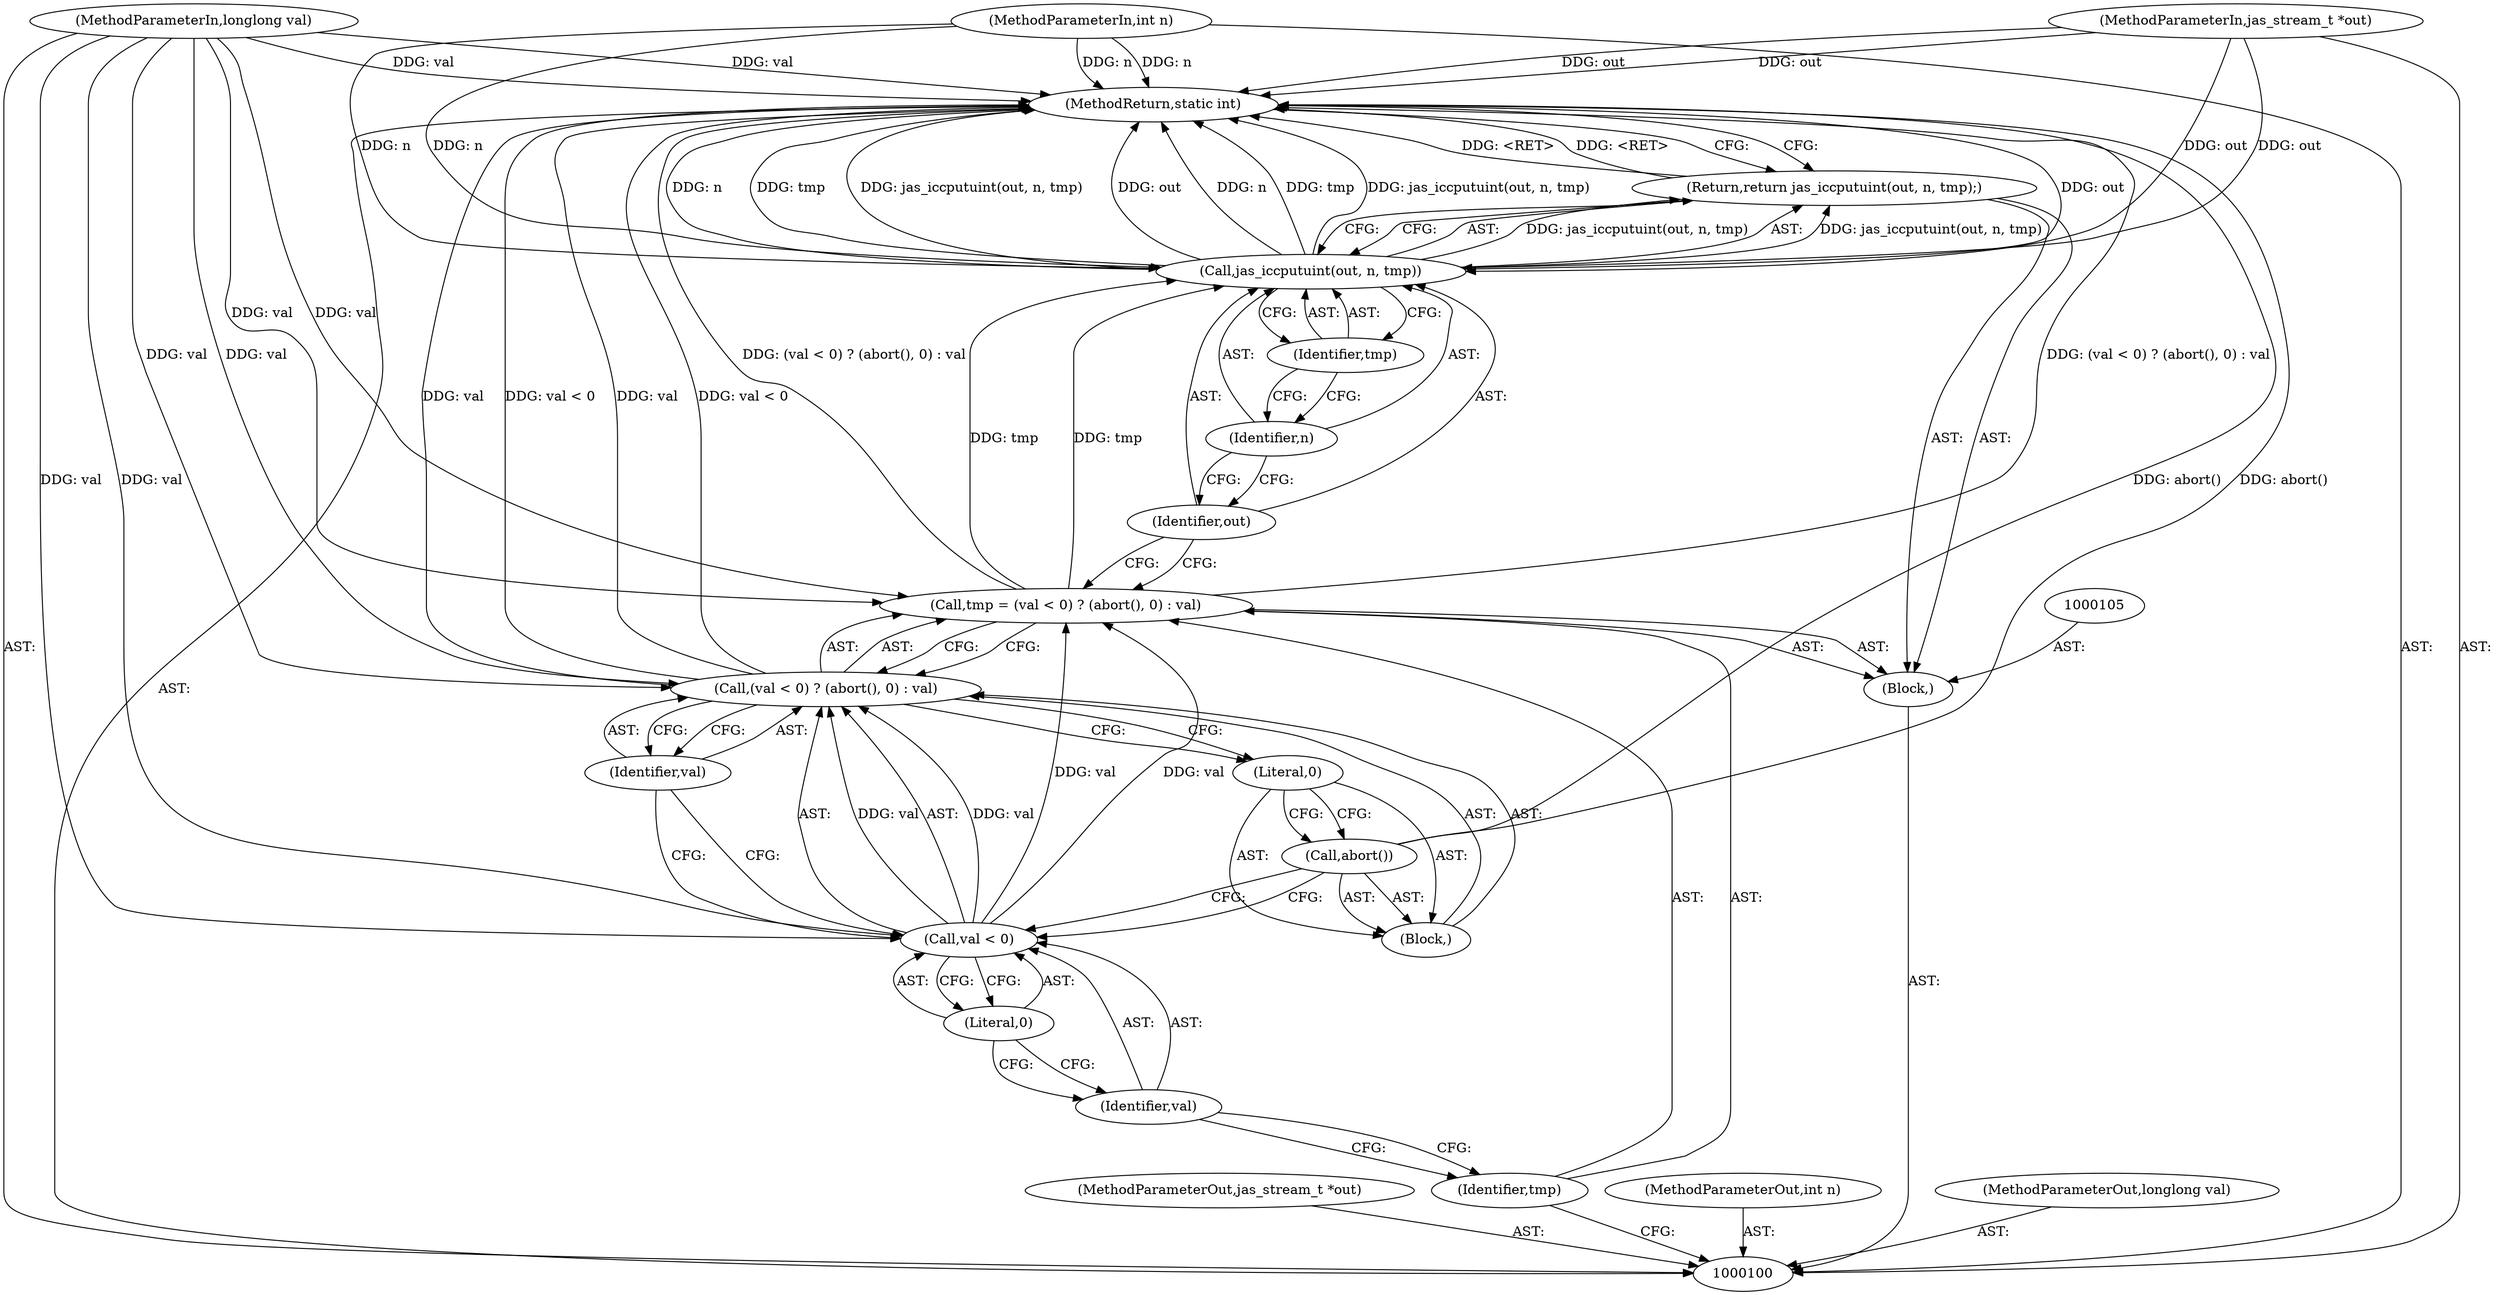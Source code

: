 digraph "1_jasper_d42b2388f7f8e0332c846675133acea151fc557a_7" {
"1000121" [label="(MethodReturn,static int)"];
"1000101" [label="(MethodParameterIn,jas_stream_t *out)"];
"1000155" [label="(MethodParameterOut,jas_stream_t *out)"];
"1000102" [label="(MethodParameterIn,int n)"];
"1000156" [label="(MethodParameterOut,int n)"];
"1000103" [label="(MethodParameterIn,longlong val)"];
"1000157" [label="(MethodParameterOut,longlong val)"];
"1000104" [label="(Block,)"];
"1000111" [label="(Literal,0)"];
"1000106" [label="(Call,tmp = (val < 0) ? (abort(), 0) : val)"];
"1000107" [label="(Identifier,tmp)"];
"1000112" [label="(Block,)"];
"1000113" [label="(Call,abort())"];
"1000114" [label="(Literal,0)"];
"1000115" [label="(Identifier,val)"];
"1000108" [label="(Call,(val < 0) ? (abort(), 0) : val)"];
"1000109" [label="(Call,val < 0)"];
"1000110" [label="(Identifier,val)"];
"1000116" [label="(Return,return jas_iccputuint(out, n, tmp);)"];
"1000118" [label="(Identifier,out)"];
"1000119" [label="(Identifier,n)"];
"1000120" [label="(Identifier,tmp)"];
"1000117" [label="(Call,jas_iccputuint(out, n, tmp))"];
"1000121" -> "1000100"  [label="AST: "];
"1000121" -> "1000116"  [label="CFG: "];
"1000116" -> "1000121"  [label="DDG: <RET>"];
"1000117" -> "1000121"  [label="DDG: jas_iccputuint(out, n, tmp)"];
"1000117" -> "1000121"  [label="DDG: out"];
"1000117" -> "1000121"  [label="DDG: n"];
"1000117" -> "1000121"  [label="DDG: tmp"];
"1000106" -> "1000121"  [label="DDG: (val < 0) ? (abort(), 0) : val"];
"1000103" -> "1000121"  [label="DDG: val"];
"1000108" -> "1000121"  [label="DDG: val"];
"1000108" -> "1000121"  [label="DDG: val < 0"];
"1000102" -> "1000121"  [label="DDG: n"];
"1000113" -> "1000121"  [label="DDG: abort()"];
"1000101" -> "1000121"  [label="DDG: out"];
"1000101" -> "1000100"  [label="AST: "];
"1000101" -> "1000121"  [label="DDG: out"];
"1000101" -> "1000117"  [label="DDG: out"];
"1000155" -> "1000100"  [label="AST: "];
"1000102" -> "1000100"  [label="AST: "];
"1000102" -> "1000121"  [label="DDG: n"];
"1000102" -> "1000117"  [label="DDG: n"];
"1000156" -> "1000100"  [label="AST: "];
"1000103" -> "1000100"  [label="AST: "];
"1000103" -> "1000121"  [label="DDG: val"];
"1000103" -> "1000106"  [label="DDG: val"];
"1000103" -> "1000109"  [label="DDG: val"];
"1000103" -> "1000108"  [label="DDG: val"];
"1000157" -> "1000100"  [label="AST: "];
"1000104" -> "1000100"  [label="AST: "];
"1000105" -> "1000104"  [label="AST: "];
"1000106" -> "1000104"  [label="AST: "];
"1000116" -> "1000104"  [label="AST: "];
"1000111" -> "1000109"  [label="AST: "];
"1000111" -> "1000110"  [label="CFG: "];
"1000109" -> "1000111"  [label="CFG: "];
"1000106" -> "1000104"  [label="AST: "];
"1000106" -> "1000108"  [label="CFG: "];
"1000107" -> "1000106"  [label="AST: "];
"1000108" -> "1000106"  [label="AST: "];
"1000118" -> "1000106"  [label="CFG: "];
"1000106" -> "1000121"  [label="DDG: (val < 0) ? (abort(), 0) : val"];
"1000109" -> "1000106"  [label="DDG: val"];
"1000103" -> "1000106"  [label="DDG: val"];
"1000106" -> "1000117"  [label="DDG: tmp"];
"1000107" -> "1000106"  [label="AST: "];
"1000107" -> "1000100"  [label="CFG: "];
"1000110" -> "1000107"  [label="CFG: "];
"1000112" -> "1000108"  [label="AST: "];
"1000113" -> "1000112"  [label="AST: "];
"1000114" -> "1000112"  [label="AST: "];
"1000113" -> "1000112"  [label="AST: "];
"1000113" -> "1000109"  [label="CFG: "];
"1000114" -> "1000113"  [label="CFG: "];
"1000113" -> "1000121"  [label="DDG: abort()"];
"1000114" -> "1000112"  [label="AST: "];
"1000114" -> "1000113"  [label="CFG: "];
"1000108" -> "1000114"  [label="CFG: "];
"1000115" -> "1000108"  [label="AST: "];
"1000115" -> "1000109"  [label="CFG: "];
"1000108" -> "1000115"  [label="CFG: "];
"1000108" -> "1000106"  [label="AST: "];
"1000108" -> "1000114"  [label="CFG: "];
"1000108" -> "1000115"  [label="CFG: "];
"1000109" -> "1000108"  [label="AST: "];
"1000112" -> "1000108"  [label="AST: "];
"1000115" -> "1000108"  [label="AST: "];
"1000106" -> "1000108"  [label="CFG: "];
"1000108" -> "1000121"  [label="DDG: val"];
"1000108" -> "1000121"  [label="DDG: val < 0"];
"1000109" -> "1000108"  [label="DDG: val"];
"1000103" -> "1000108"  [label="DDG: val"];
"1000109" -> "1000108"  [label="AST: "];
"1000109" -> "1000111"  [label="CFG: "];
"1000110" -> "1000109"  [label="AST: "];
"1000111" -> "1000109"  [label="AST: "];
"1000113" -> "1000109"  [label="CFG: "];
"1000115" -> "1000109"  [label="CFG: "];
"1000109" -> "1000106"  [label="DDG: val"];
"1000103" -> "1000109"  [label="DDG: val"];
"1000109" -> "1000108"  [label="DDG: val"];
"1000110" -> "1000109"  [label="AST: "];
"1000110" -> "1000107"  [label="CFG: "];
"1000111" -> "1000110"  [label="CFG: "];
"1000116" -> "1000104"  [label="AST: "];
"1000116" -> "1000117"  [label="CFG: "];
"1000117" -> "1000116"  [label="AST: "];
"1000121" -> "1000116"  [label="CFG: "];
"1000116" -> "1000121"  [label="DDG: <RET>"];
"1000117" -> "1000116"  [label="DDG: jas_iccputuint(out, n, tmp)"];
"1000118" -> "1000117"  [label="AST: "];
"1000118" -> "1000106"  [label="CFG: "];
"1000119" -> "1000118"  [label="CFG: "];
"1000119" -> "1000117"  [label="AST: "];
"1000119" -> "1000118"  [label="CFG: "];
"1000120" -> "1000119"  [label="CFG: "];
"1000120" -> "1000117"  [label="AST: "];
"1000120" -> "1000119"  [label="CFG: "];
"1000117" -> "1000120"  [label="CFG: "];
"1000117" -> "1000116"  [label="AST: "];
"1000117" -> "1000120"  [label="CFG: "];
"1000118" -> "1000117"  [label="AST: "];
"1000119" -> "1000117"  [label="AST: "];
"1000120" -> "1000117"  [label="AST: "];
"1000116" -> "1000117"  [label="CFG: "];
"1000117" -> "1000121"  [label="DDG: jas_iccputuint(out, n, tmp)"];
"1000117" -> "1000121"  [label="DDG: out"];
"1000117" -> "1000121"  [label="DDG: n"];
"1000117" -> "1000121"  [label="DDG: tmp"];
"1000117" -> "1000116"  [label="DDG: jas_iccputuint(out, n, tmp)"];
"1000101" -> "1000117"  [label="DDG: out"];
"1000102" -> "1000117"  [label="DDG: n"];
"1000106" -> "1000117"  [label="DDG: tmp"];
}
